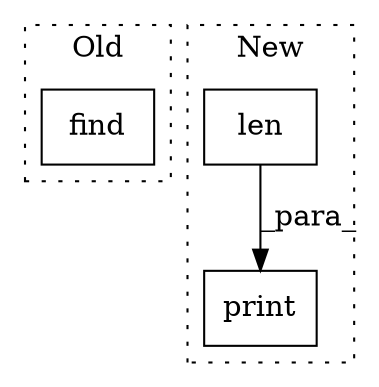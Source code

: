 digraph G {
subgraph cluster0 {
1 [label="find" a="32" s="1401,1427" l="5,1" shape="box"];
label = "Old";
style="dotted";
}
subgraph cluster1 {
2 [label="len" a="32" s="1682,1693" l="4,1" shape="box"];
3 [label="print" a="32" s="1676,1694" l="6,1" shape="box"];
label = "New";
style="dotted";
}
2 -> 3 [label="_para_"];
}